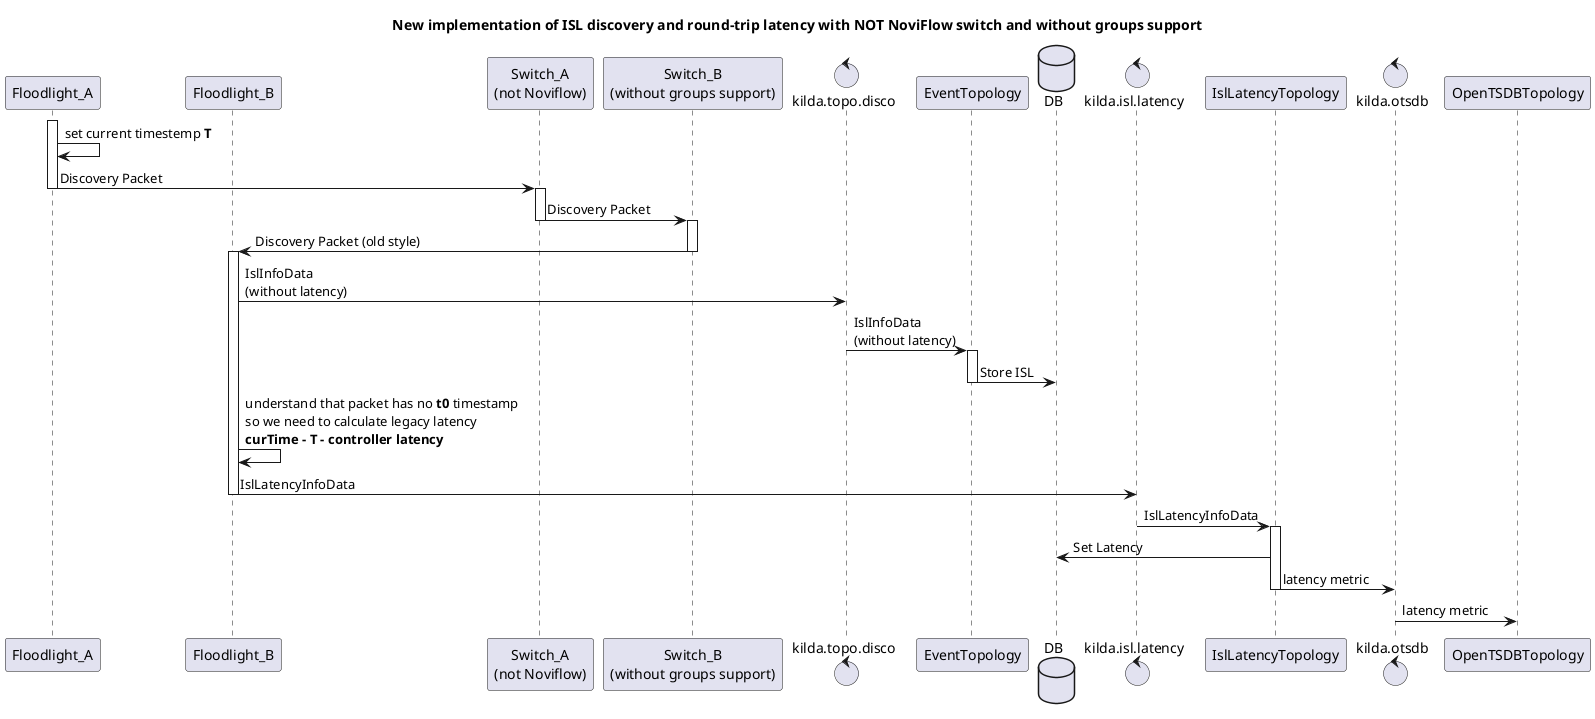 @startuml
title New implementation of ISL discovery and round-trip latency with NOT NoviFlow switch and without groups support

participant Floodlight_A as FLA
participant Floodlight_B as FLB
participant "Switch_A\n(not Noviflow)" as SWA
participant "Switch_B\n(without groups support)" as SWB
control kilda.topo.disco as DI
participant EventTopology as EV
database DB
control kilda.isl.latency as LT
participant IslLatencyTopology as ILT
control kilda.otsdb as OTSDB
participant OpenTSDBTopology as OTOP
activate FLA
FLA -> FLA : set current timestemp **T**
FLA -> SWA : Discovery Packet
deactivate FLA
activate SWA
SWA -> SWB : Discovery Packet
deactivate SWA
activate SWB
SWB -> FLB : Discovery Packet (old style)
deactivate SWB
activate FLB
FLB -> DI : IslInfoData\n(without latency)
DI -> EV : IslInfoData\n(without latency)
activate EV
EV -> DB : Store ISL
deactivate EV
FLB -> FLB : understand that packet has no **t0** timestamp\nso we need to calculate legacy latency \n**curTime - T - controller latency**
FLB -> LT : IslLatencyInfoData
deactivate FLB
LT -> ILT : IslLatencyInfoData
activate ILT
ILT -> DB : Set Latency
ILT -> OTSDB : latency metric
deactivate ILT
OTSDB -> OTOP : latency metric

@enduml
